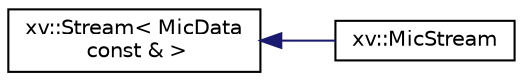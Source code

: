 digraph "Graphical Class Hierarchy"
{
  edge [fontname="Helvetica",fontsize="10",labelfontname="Helvetica",labelfontsize="10"];
  node [fontname="Helvetica",fontsize="10",shape=record];
  rankdir="LR";
  Node1 [label="xv::Stream\< MicData\l const & \>",height=0.2,width=0.4,color="black", fillcolor="white", style="filled",URL="$classxv_1_1Stream.html"];
  Node1 -> Node2 [dir="back",color="midnightblue",fontsize="10",style="solid",fontname="Helvetica"];
  Node2 [label="xv::MicStream",height=0.2,width=0.4,color="black", fillcolor="white", style="filled",URL="$classxv_1_1MicStream.html",tooltip="A class to handle MIC. Adjust volumn through source. "];
}
